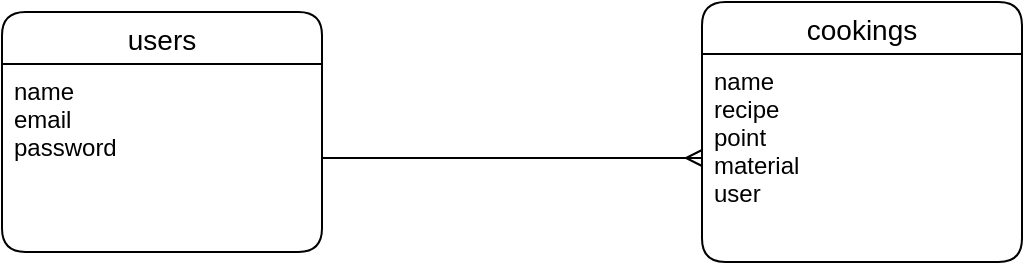 <mxfile version="13.10.0" type="embed">
    <diagram id="5DFAlk_yc9SoOAuKdxVb" name="ページ1">
        <mxGraphModel dx="661" dy="586" grid="1" gridSize="10" guides="1" tooltips="1" connect="1" arrows="1" fold="1" page="1" pageScale="1" pageWidth="827" pageHeight="1169" math="0" shadow="0">
            <root>
                <mxCell id="0"/>
                <mxCell id="1" parent="0"/>
                <mxCell id="X8vmm_KjIuMEQzblRUxQ-8" value="users" style="swimlane;fontStyle=0;childLayout=stackLayout;horizontal=1;startSize=26;horizontalStack=0;resizeParent=1;resizeParentMax=0;resizeLast=0;collapsible=1;marginBottom=0;align=center;fontSize=14;sketch=0;rounded=1;" parent="1" vertex="1">
                    <mxGeometry x="60" y="310" width="160" height="120" as="geometry"/>
                </mxCell>
                <mxCell id="X8vmm_KjIuMEQzblRUxQ-11" value="name&#10;email&#10;password" style="text;strokeColor=none;fillColor=none;spacingLeft=4;spacingRight=4;overflow=hidden;rotatable=0;points=[[0,0.5],[1,0.5]];portConstraint=eastwest;fontSize=12;rounded=1;" parent="X8vmm_KjIuMEQzblRUxQ-8" vertex="1">
                    <mxGeometry y="26" width="160" height="94" as="geometry"/>
                </mxCell>
                <mxCell id="X8vmm_KjIuMEQzblRUxQ-12" value="cookings" style="swimlane;fontStyle=0;childLayout=stackLayout;horizontal=1;startSize=26;horizontalStack=0;resizeParent=1;resizeParentMax=0;resizeLast=0;collapsible=1;marginBottom=0;align=center;fontSize=14;sketch=0;rounded=1;" parent="1" vertex="1">
                    <mxGeometry x="410" y="305" width="160" height="130" as="geometry"/>
                </mxCell>
                <mxCell id="X8vmm_KjIuMEQzblRUxQ-13" value="name&#10;recipe&#10;point&#10;material&#10;user" style="text;strokeColor=none;fillColor=none;spacingLeft=4;spacingRight=4;overflow=hidden;rotatable=0;points=[[0,0.5],[1,0.5]];portConstraint=eastwest;fontSize=12;rounded=1;" parent="X8vmm_KjIuMEQzblRUxQ-12" vertex="1">
                    <mxGeometry y="26" width="160" height="104" as="geometry"/>
                </mxCell>
                <mxCell id="X8vmm_KjIuMEQzblRUxQ-16" style="edgeStyle=orthogonalEdgeStyle;curved=0;sketch=0;orthogonalLoop=1;jettySize=auto;html=1;entryX=0;entryY=0.5;entryDx=0;entryDy=0;endArrow=ERmany;endFill=0;" parent="1" source="X8vmm_KjIuMEQzblRUxQ-11" target="X8vmm_KjIuMEQzblRUxQ-13" edge="1">
                    <mxGeometry relative="1" as="geometry">
                        <mxPoint x="360" y="383" as="targetPoint"/>
                    </mxGeometry>
                </mxCell>
            </root>
        </mxGraphModel>
    </diagram>
</mxfile>